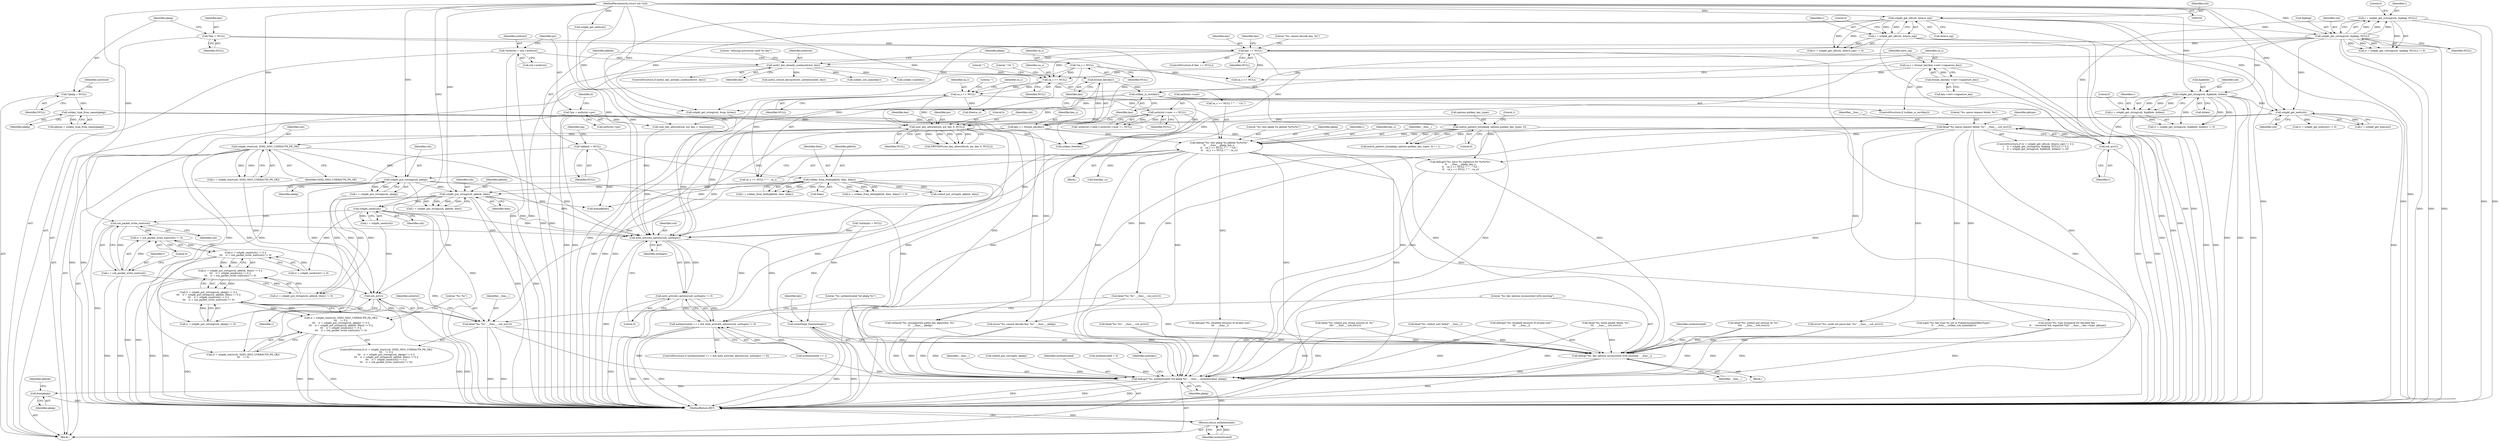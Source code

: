 digraph "0_src_779974d35b4859c07bc3cb8a12c74b43b0a7d1e0_1@pointer" {
"1000648" [label="(Call,ssh_packet_write_wait(ssh))"];
"1000642" [label="(Call,sshpkt_send(ssh))"];
"1000633" [label="(Call,sshpkt_put_string(ssh, pkblob, blen))"];
"1000625" [label="(Call,sshpkt_put_cstring(ssh, pkalg))"];
"1000617" [label="(Call,sshpkt_start(ssh, SSH2_MSG_USERAUTH_PK_OK))"];
"1000605" [label="(Call,user_key_allowed(ssh, pw, key, 0, NULL))"];
"1000579" [label="(Call,sshpkt_get_end(ssh))"];
"1000188" [label="(Call,sshpkt_get_string(ssh, &pkblob, &blen))"];
"1000179" [label="(Call,sshpkt_get_cstring(ssh, &pkalg, NULL))"];
"1000170" [label="(Call,sshpkt_get_u8(ssh, &have_sig))"];
"1000106" [label="(MethodParameterIn,struct ssh *ssh)"];
"1000115" [label="(Call,*pw = authctxt->pw)"];
"1000306" [label="(Call,sshkey_is_cert(key))"];
"1000303" [label="(Call,format_key(key))"];
"1000276" [label="(Call,auth2_key_already_used(authctxt, key))"];
"1000109" [label="(Call,*authctxt = ssh->authctxt)"];
"1000232" [label="(Call,key == NULL)"];
"1000125" [label="(Call,*key = NULL)"];
"1000593" [label="(Call,authctxt->user == NULL)"];
"1000570" [label="(Call,ca_s == NULL)"];
"1000564" [label="(Call,ca_s == NULL)"];
"1000308" [label="(Call,ca_s = format_key(key->cert->signature_key))"];
"1000310" [label="(Call,format_key(key->cert->signature_key))"];
"1000141" [label="(Call,*ca_s = NULL)"];
"1000558" [label="(Call,debug(\"%s: test pkalg %s pkblob %s%s%s\",\n\t\t    __func__, pkalg, key_s,\n\t\t    ca_s == NULL ? \"\" : \" CA \",\n\t\t    ca_s == NULL ? \"\" : ca_s))"];
"1000195" [label="(Call,fatal(\"%s: parse request failed: %s\", __func__, ssh_err(r)))"];
"1000198" [label="(Call,ssh_err(r))"];
"1000177" [label="(Call,r = sshpkt_get_cstring(ssh, &pkalg, NULL))"];
"1000186" [label="(Call,r = sshpkt_get_string(ssh, &pkblob, &blen))"];
"1000168" [label="(Call,r = sshpkt_get_u8(ssh, &have_sig))"];
"1000287" [label="(Call,match_pattern_list(pkalg, options.pubkey_key_types, 0))"];
"1000202" [label="(Call,sshkey_type_from_name(pkalg))"];
"1000129" [label="(Call,*pkalg = NULL)"];
"1000301" [label="(Call,key_s = format_key(key))"];
"1000218" [label="(Call,sshkey_from_blob(pkblob, blen, &key))"];
"1000145" [label="(Call,*pkblob = NULL)"];
"1000645" [label="(Call,(r = ssh_packet_write_wait(ssh)) != 0)"];
"1000638" [label="(Call,(r = sshpkt_send(ssh)) != 0 ||\n\t\t\t    (r = ssh_packet_write_wait(ssh)) != 0)"];
"1000629" [label="(Call,(r = sshpkt_put_string(ssh, pkblob, blen)) != 0 ||\n\t\t\t    (r = sshpkt_send(ssh)) != 0 ||\n\t\t\t    (r = ssh_packet_write_wait(ssh)) != 0)"];
"1000621" [label="(Call,(r = sshpkt_put_cstring(ssh, pkalg)) != 0 ||\n\t\t\t    (r = sshpkt_put_string(ssh, pkblob, blen)) != 0 ||\n\t\t\t    (r = sshpkt_send(ssh)) != 0 ||\n\t\t\t    (r = ssh_packet_write_wait(ssh)) != 0)"];
"1000613" [label="(Call,(r = sshpkt_start(ssh, SSH2_MSG_USERAUTH_PK_OK))\n\t\t\t    != 0 ||\n\t\t\t    (r = sshpkt_put_cstring(ssh, pkalg)) != 0 ||\n\t\t\t    (r = sshpkt_put_string(ssh, pkblob, blen)) != 0 ||\n\t\t\t    (r = sshpkt_send(ssh)) != 0 ||\n\t\t\t    (r = ssh_packet_write_wait(ssh)) != 0)"];
"1000646" [label="(Call,r = ssh_packet_write_wait(ssh))"];
"1000654" [label="(Call,ssh_err(r))"];
"1000651" [label="(Call,fatal(\"%s: %s\", __func__, ssh_err(r)))"];
"1000673" [label="(Call,debug(\"%s: key options inconsistent with existing\", __func__))"];
"1000679" [label="(Call,debug2(\"%s: authenticated %d pkalg %s\", __func__, authenticated, pkalg))"];
"1000690" [label="(Call,free(pkalg))"];
"1000700" [label="(Return,return authenticated;)"];
"1000668" [label="(Call,auth_activate_options(ssh, authopts))"];
"1000667" [label="(Call,auth_activate_options(ssh, authopts) != 0)"];
"1000663" [label="(Call,authenticated == 1 && auth_activate_options(ssh, authopts) != 0)"];
"1000684" [label="(Call,sshauthopt_free(authopts))"];
"1000639" [label="(Call,(r = sshpkt_send(ssh)) != 0)"];
"1000195" [label="(Call,fatal(\"%s: parse request failed: %s\", __func__, ssh_err(r)))"];
"1000622" [label="(Call,(r = sshpkt_put_cstring(ssh, pkalg)) != 0)"];
"1000563" [label="(Call,ca_s == NULL ? \"\" : \" CA \")"];
"1000110" [label="(Identifier,authctxt)"];
"1000276" [label="(Call,auth2_key_already_used(authctxt, key))"];
"1000633" [label="(Call,sshpkt_put_string(ssh, pkblob, blen))"];
"1000225" [label="(Call,error(\"%s: could not parse key: %s\", __func__, ssh_err(r)))"];
"1000681" [label="(Identifier,__func__)"];
"1000172" [label="(Call,&have_sig)"];
"1000615" [label="(Call,r = sshpkt_start(ssh, SSH2_MSG_USERAUTH_PK_OK))"];
"1000281" [label="(Literal,\"refusing previously-used %s key\")"];
"1000649" [label="(Identifier,ssh)"];
"1000178" [label="(Identifier,r)"];
"1000604" [label="(Call,PRIVSEP(user_key_allowed(ssh, pw, key, 0, NULL)))"];
"1000234" [label="(Identifier,NULL)"];
"1000130" [label="(Identifier,pkalg)"];
"1000489" [label="(Call,sshbuf_put_cstring(b, pkalg))"];
"1000180" [label="(Identifier,ssh)"];
"1000653" [label="(Identifier,__func__)"];
"1000196" [label="(Literal,\"%s: parse request failed: %s\")"];
"1000248" [label="(Call,error(\"%s: type mismatch for decoded key \"\n\t\t    \"(received %d, expected %d)\", __func__, key->type, pktype))"];
"1000162" [label="(Call,*authopts = NULL)"];
"1000351" [label="(Call,sshpkt_get_end(ssh))"];
"1000116" [label="(Identifier,pw)"];
"1000122" [label="(Identifier,b)"];
"1000194" [label="(Literal,0)"];
"1000580" [label="(Identifier,ssh)"];
"1000176" [label="(Call,(r = sshpkt_get_cstring(ssh, &pkalg, NULL)) != 0)"];
"1000198" [label="(Call,ssh_err(r))"];
"1000634" [label="(Identifier,ssh)"];
"1000131" [label="(Identifier,NULL)"];
"1000567" [label="(Literal,\"\")"];
"1000571" [label="(Identifier,ca_s)"];
"1000215" [label="(Call,(r = sshkey_from_blob(pkblob, blen, &key)) != 0)"];
"1000568" [label="(Literal,\" CA \")"];
"1000694" [label="(Call,free(key_s))"];
"1000150" [label="(Identifier,sig)"];
"1000417" [label="(Call,debug2(\"%s: disabled because of invalid user\",\n\t\t\t    __func__))"];
"1000558" [label="(Call,debug(\"%s: test pkalg %s pkblob %s%s%s\",\n\t\t    __func__, pkalg, key_s,\n\t\t    ca_s == NULL ? \"\" : \" CA \",\n\t\t    ca_s == NULL ? \"\" : ca_s))"];
"1000188" [label="(Call,sshpkt_get_string(ssh, &pkblob, &blen))"];
"1000579" [label="(Call,sshpkt_get_end(ssh))"];
"1000181" [label="(Call,&pkalg)"];
"1000618" [label="(Identifier,ssh)"];
"1000311" [label="(Call,key->cert->signature_key)"];
"1000654" [label="(Call,ssh_err(r))"];
"1000384" [label="(Call,fatal(\"%s: sshbuf_put session id: %s\",\n\t\t\t\t    __func__, ssh_err(r)))"];
"1000275" [label="(ControlStructure,if (auth2_key_already_used(authctxt, key)))"];
"1000700" [label="(Return,return authenticated;)"];
"1000692" [label="(Call,free(pkblob))"];
"1000627" [label="(Identifier,pkalg)"];
"1000165" [label="(ControlStructure,if ((r = sshpkt_get_u8(ssh, &have_sig)) != 0 ||\n \t    (r = sshpkt_get_cstring(ssh, &pkalg, NULL)) != 0 ||\n \t    (r = sshpkt_get_string(ssh, &pkblob, &blen)) != 0))"];
"1000594" [label="(Call,authctxt->user)"];
"1000309" [label="(Identifier,ca_s)"];
"1000559" [label="(Literal,\"%s: test pkalg %s pkblob %s%s%s\")"];
"1000683" [label="(Identifier,pkalg)"];
"1000289" [label="(Call,options.pubkey_key_types)"];
"1000561" [label="(Identifier,pkalg)"];
"1000651" [label="(Call,fatal(\"%s: %s\", __func__, ssh_err(r)))"];
"1000687" [label="(Identifier,key)"];
"1000126" [label="(Identifier,key)"];
"1000588" [label="(Call,!authctxt->valid || authctxt->user == NULL)"];
"1000496" [label="(Call,sshbuf_put_string(b, pkblob, blen))"];
"1000216" [label="(Call,r = sshkey_from_blob(pkblob, blen, &key))"];
"1000574" [label="(Identifier,ca_s)"];
"1000107" [label="(Block,)"];
"1000147" [label="(Identifier,NULL)"];
"1000682" [label="(Identifier,authenticated)"];
"1000676" [label="(Call,authenticated = 0)"];
"1000664" [label="(Call,authenticated == 1)"];
"1000636" [label="(Identifier,blen)"];
"1000690" [label="(Call,free(pkalg))"];
"1000319" [label="(Call,debug3(\"%s: have %s signature for %s%s%s\",\n\t\t    __func__, pkalg, key_s,\n\t\t    ca_s == NULL ? \"\" : \" CA \",\n\t\t    ca_s == NULL ? \"\" : ca_s))"];
"1000145" [label="(Call,*pkblob = NULL)"];
"1000106" [label="(MethodParameterIn,struct ssh *ssh)"];
"1000623" [label="(Call,r = sshpkt_put_cstring(ssh, pkalg))"];
"1000177" [label="(Call,r = sshpkt_get_cstring(ssh, &pkalg, NULL))"];
"1000146" [label="(Identifier,pkblob)"];
"1000115" [label="(Call,*pw = authctxt->pw)"];
"1000168" [label="(Call,r = sshpkt_get_u8(ssh, &have_sig))"];
"1000673" [label="(Call,debug(\"%s: key options inconsistent with existing\", __func__))"];
"1000702" [label="(MethodReturn,RET)"];
"1000220" [label="(Identifier,blen)"];
"1000593" [label="(Call,authctxt->user == NULL)"];
"1000304" [label="(Identifier,key)"];
"1000286" [label="(Call,match_pattern_list(pkalg, options.pubkey_key_types, 0) != 1)"];
"1000619" [label="(Identifier,SSH2_MSG_USERAUTH_PK_OK)"];
"1000111" [label="(Call,ssh->authctxt)"];
"1000655" [label="(Identifier,r)"];
"1000652" [label="(Literal,\"%s: %s\")"];
"1000606" [label="(Identifier,ssh)"];
"1000578" [label="(Identifier,r)"];
"1000203" [label="(Identifier,pkalg)"];
"1000668" [label="(Call,auth_activate_options(ssh, authopts))"];
"1000576" [label="(Call,(r = sshpkt_get_end(ssh)) != 0)"];
"1000613" [label="(Call,(r = sshpkt_start(ssh, SSH2_MSG_USERAUTH_PK_OK))\n\t\t\t    != 0 ||\n\t\t\t    (r = sshpkt_put_cstring(ssh, pkalg)) != 0 ||\n\t\t\t    (r = sshpkt_put_string(ssh, pkblob, blen)) != 0 ||\n\t\t\t    (r = sshpkt_send(ssh)) != 0 ||\n\t\t\t    (r = ssh_packet_write_wait(ssh)) != 0)"];
"1000125" [label="(Call,*key = NULL)"];
"1000295" [label="(Call,logit(\"%s: key type %s not in PubkeyAcceptedKeyTypes\",\n\t\t    __func__, sshkey_ssh_name(key)))"];
"1000612" [label="(ControlStructure,if ((r = sshpkt_start(ssh, SSH2_MSG_USERAUTH_PK_OK))\n\t\t\t    != 0 ||\n\t\t\t    (r = sshpkt_put_cstring(ssh, pkalg)) != 0 ||\n\t\t\t    (r = sshpkt_put_string(ssh, pkblob, blen)) != 0 ||\n\t\t\t    (r = sshpkt_send(ssh)) != 0 ||\n\t\t\t    (r = ssh_packet_write_wait(ssh)) != 0))"];
"1000608" [label="(Identifier,key)"];
"1000685" [label="(Identifier,authopts)"];
"1000192" [label="(Call,&blen)"];
"1000278" [label="(Identifier,key)"];
"1000614" [label="(Call,(r = sshpkt_start(ssh, SSH2_MSG_USERAUTH_PK_OK))\n\t\t\t    != 0)"];
"1000607" [label="(Identifier,pw)"];
"1000647" [label="(Identifier,r)"];
"1000650" [label="(Literal,0)"];
"1000597" [label="(Identifier,NULL)"];
"1000236" [label="(Call,error(\"%s: cannot decode key: %s\", __func__, pkalg))"];
"1000277" [label="(Identifier,authctxt)"];
"1000663" [label="(Call,authenticated == 1 && auth_activate_options(ssh, authopts) != 0)"];
"1000187" [label="(Identifier,r)"];
"1000701" [label="(Identifier,authenticated)"];
"1000617" [label="(Call,sshpkt_start(ssh, SSH2_MSG_USERAUTH_PK_OK))"];
"1000640" [label="(Call,r = sshpkt_send(ssh))"];
"1000233" [label="(Identifier,key)"];
"1000569" [label="(Call,ca_s == NULL ? \"\" : ca_s)"];
"1000282" [label="(Call,sshkey_type(key))"];
"1000557" [label="(Block,)"];
"1000667" [label="(Call,auth_activate_options(ssh, authopts) != 0)"];
"1000675" [label="(Identifier,__func__)"];
"1000305" [label="(ControlStructure,if (sshkey_is_cert(key)))"];
"1000292" [label="(Literal,0)"];
"1000232" [label="(Call,key == NULL)"];
"1000219" [label="(Identifier,pkblob)"];
"1000218" [label="(Call,sshkey_from_blob(pkblob, blen, &key))"];
"1000582" [label="(Call,fatal(\"%s: %s\", __func__, ssh_err(r)))"];
"1000221" [label="(Call,&key)"];
"1000672" [label="(Block,)"];
"1000365" [label="(Call,fatal(\"%s: sshbuf_new failed\", __func__))"];
"1000645" [label="(Call,(r = ssh_packet_write_wait(ssh)) != 0)"];
"1000686" [label="(Call,sshkey_free(key))"];
"1000171" [label="(Identifier,ssh)"];
"1000629" [label="(Call,(r = sshpkt_put_string(ssh, pkblob, blen)) != 0 ||\n\t\t\t    (r = sshpkt_send(ssh)) != 0 ||\n\t\t\t    (r = ssh_packet_write_wait(ssh)) != 0)"];
"1000325" [label="(Call,ca_s == NULL)"];
"1000129" [label="(Call,*pkalg = NULL)"];
"1000308" [label="(Call,ca_s = format_key(key->cert->signature_key))"];
"1000577" [label="(Call,r = sshpkt_get_end(ssh))"];
"1000209" [label="(Call,verbose(\"%s: unsupported public key algorithm: %s\",\n\t\t    __func__, pkalg))"];
"1000200" [label="(Call,pktype = sshkey_type_from_name(pkalg))"];
"1000307" [label="(Identifier,key)"];
"1000197" [label="(Identifier,__func__)"];
"1000630" [label="(Call,(r = sshpkt_put_string(ssh, pkblob, blen)) != 0)"];
"1000662" [label="(ControlStructure,if (authenticated == 1 && auth_activate_options(ssh, authopts) != 0))"];
"1000184" [label="(Literal,0)"];
"1000244" [label="(Identifier,key)"];
"1000117" [label="(Call,authctxt->pw)"];
"1000625" [label="(Call,sshpkt_put_cstring(ssh, pkalg))"];
"1000638" [label="(Call,(r = sshpkt_send(ssh)) != 0 ||\n\t\t\t    (r = ssh_packet_write_wait(ssh)) != 0)"];
"1000643" [label="(Identifier,ssh)"];
"1000631" [label="(Call,r = sshpkt_put_string(ssh, pkblob, blen))"];
"1000341" [label="(Call,sshpkt_get_string(ssh, &sig, &slen))"];
"1000143" [label="(Identifier,NULL)"];
"1000170" [label="(Call,sshpkt_get_u8(ssh, &have_sig))"];
"1000186" [label="(Call,r = sshpkt_get_string(ssh, &pkblob, &blen))"];
"1000293" [label="(Literal,1)"];
"1000570" [label="(Call,ca_s == NULL)"];
"1000190" [label="(Call,&pkblob)"];
"1000626" [label="(Identifier,ssh)"];
"1000562" [label="(Identifier,key_s)"];
"1000306" [label="(Call,sshkey_is_cert(key))"];
"1000301" [label="(Call,key_s = format_key(key))"];
"1000646" [label="(Call,r = ssh_packet_write_wait(ssh))"];
"1000185" [label="(Call,(r = sshpkt_get_string(ssh, &pkblob, &blen)) != 0)"];
"1000565" [label="(Identifier,ca_s)"];
"1000354" [label="(Call,fatal(\"%s: %s\", __func__, ssh_err(r)))"];
"1000693" [label="(Identifier,pkblob)"];
"1000674" [label="(Literal,\"%s: key options inconsistent with existing\")"];
"1000677" [label="(Identifier,authenticated)"];
"1000179" [label="(Call,sshpkt_get_cstring(ssh, &pkalg, NULL))"];
"1000670" [label="(Identifier,authopts)"];
"1000610" [label="(Identifier,NULL)"];
"1000183" [label="(Identifier,NULL)"];
"1000317" [label="(Identifier,have_sig)"];
"1000552" [label="(Call,auth2_record_key(authctxt, authenticated, key))"];
"1000231" [label="(ControlStructure,if (key == NULL))"];
"1000671" [label="(Literal,0)"];
"1000201" [label="(Identifier,pktype)"];
"1000298" [label="(Call,sshkey_ssh_name(key))"];
"1000310" [label="(Call,format_key(key->cert->signature_key))"];
"1000303" [label="(Call,format_key(key))"];
"1000202" [label="(Call,sshkey_type_from_name(pkalg))"];
"1000566" [label="(Identifier,NULL)"];
"1000169" [label="(Identifier,r)"];
"1000515" [label="(Call,user_key_allowed(ssh, pw, key, 1, &authopts))"];
"1000642" [label="(Call,sshpkt_send(ssh))"];
"1000199" [label="(Identifier,r)"];
"1000605" [label="(Call,user_key_allowed(ssh, pw, key, 0, NULL))"];
"1000609" [label="(Literal,0)"];
"1000572" [label="(Identifier,NULL)"];
"1000696" [label="(Call,free(ca_s))"];
"1000658" [label="(Identifier,authctxt)"];
"1000174" [label="(Literal,0)"];
"1000648" [label="(Call,ssh_packet_write_wait(ssh))"];
"1000679" [label="(Call,debug2(\"%s: authenticated %d pkalg %s\", __func__, authenticated, pkalg))"];
"1000573" [label="(Literal,\"\")"];
"1000560" [label="(Identifier,__func__)"];
"1000237" [label="(Literal,\"%s: cannot decode key: %s\")"];
"1000635" [label="(Identifier,pkblob)"];
"1000599" [label="(Call,debug2(\"%s: disabled because of invalid user\",\n\t\t\t    __func__))"];
"1000142" [label="(Identifier,ca_s)"];
"1000501" [label="(Call,fatal(\"%s: build packet failed: %s\",\n\t\t\t    __func__, ssh_err(r)))"];
"1000691" [label="(Identifier,pkalg)"];
"1000669" [label="(Identifier,ssh)"];
"1000684" [label="(Call,sshauthopt_free(authopts))"];
"1000127" [label="(Identifier,NULL)"];
"1000109" [label="(Call,*authctxt = ssh->authctxt)"];
"1000680" [label="(Literal,\"%s: authenticated %d pkalg %s\")"];
"1000141" [label="(Call,*ca_s = NULL)"];
"1000302" [label="(Identifier,key_s)"];
"1000621" [label="(Call,(r = sshpkt_put_cstring(ssh, pkalg)) != 0 ||\n\t\t\t    (r = sshpkt_put_string(ssh, pkblob, blen)) != 0 ||\n\t\t\t    (r = sshpkt_send(ssh)) != 0 ||\n\t\t\t    (r = ssh_packet_write_wait(ssh)) != 0)"];
"1000564" [label="(Call,ca_s == NULL)"];
"1000189" [label="(Identifier,ssh)"];
"1000287" [label="(Call,match_pattern_list(pkalg, options.pubkey_key_types, 0))"];
"1000167" [label="(Call,(r = sshpkt_get_u8(ssh, &have_sig)) != 0)"];
"1000400" [label="(Call,fatal(\"%s: sshbuf_put_string session id: %s\",\n \t\t\t\t    __func__, ssh_err(r)))"];
"1000288" [label="(Identifier,pkalg)"];
"1000134" [label="(Identifier,userstyle)"];
"1000648" -> "1000646"  [label="AST: "];
"1000648" -> "1000649"  [label="CFG: "];
"1000649" -> "1000648"  [label="AST: "];
"1000646" -> "1000648"  [label="CFG: "];
"1000648" -> "1000702"  [label="DDG: "];
"1000648" -> "1000645"  [label="DDG: "];
"1000648" -> "1000646"  [label="DDG: "];
"1000642" -> "1000648"  [label="DDG: "];
"1000106" -> "1000648"  [label="DDG: "];
"1000648" -> "1000668"  [label="DDG: "];
"1000642" -> "1000640"  [label="AST: "];
"1000642" -> "1000643"  [label="CFG: "];
"1000643" -> "1000642"  [label="AST: "];
"1000640" -> "1000642"  [label="CFG: "];
"1000642" -> "1000702"  [label="DDG: "];
"1000642" -> "1000639"  [label="DDG: "];
"1000642" -> "1000640"  [label="DDG: "];
"1000633" -> "1000642"  [label="DDG: "];
"1000106" -> "1000642"  [label="DDG: "];
"1000642" -> "1000668"  [label="DDG: "];
"1000633" -> "1000631"  [label="AST: "];
"1000633" -> "1000636"  [label="CFG: "];
"1000634" -> "1000633"  [label="AST: "];
"1000635" -> "1000633"  [label="AST: "];
"1000636" -> "1000633"  [label="AST: "];
"1000631" -> "1000633"  [label="CFG: "];
"1000633" -> "1000702"  [label="DDG: "];
"1000633" -> "1000702"  [label="DDG: "];
"1000633" -> "1000630"  [label="DDG: "];
"1000633" -> "1000630"  [label="DDG: "];
"1000633" -> "1000630"  [label="DDG: "];
"1000633" -> "1000631"  [label="DDG: "];
"1000633" -> "1000631"  [label="DDG: "];
"1000633" -> "1000631"  [label="DDG: "];
"1000625" -> "1000633"  [label="DDG: "];
"1000106" -> "1000633"  [label="DDG: "];
"1000218" -> "1000633"  [label="DDG: "];
"1000218" -> "1000633"  [label="DDG: "];
"1000633" -> "1000668"  [label="DDG: "];
"1000633" -> "1000692"  [label="DDG: "];
"1000625" -> "1000623"  [label="AST: "];
"1000625" -> "1000627"  [label="CFG: "];
"1000626" -> "1000625"  [label="AST: "];
"1000627" -> "1000625"  [label="AST: "];
"1000623" -> "1000625"  [label="CFG: "];
"1000625" -> "1000702"  [label="DDG: "];
"1000625" -> "1000622"  [label="DDG: "];
"1000625" -> "1000622"  [label="DDG: "];
"1000625" -> "1000623"  [label="DDG: "];
"1000625" -> "1000623"  [label="DDG: "];
"1000617" -> "1000625"  [label="DDG: "];
"1000106" -> "1000625"  [label="DDG: "];
"1000558" -> "1000625"  [label="DDG: "];
"1000625" -> "1000668"  [label="DDG: "];
"1000625" -> "1000679"  [label="DDG: "];
"1000617" -> "1000615"  [label="AST: "];
"1000617" -> "1000619"  [label="CFG: "];
"1000618" -> "1000617"  [label="AST: "];
"1000619" -> "1000617"  [label="AST: "];
"1000615" -> "1000617"  [label="CFG: "];
"1000617" -> "1000702"  [label="DDG: "];
"1000617" -> "1000702"  [label="DDG: "];
"1000617" -> "1000614"  [label="DDG: "];
"1000617" -> "1000614"  [label="DDG: "];
"1000617" -> "1000615"  [label="DDG: "];
"1000617" -> "1000615"  [label="DDG: "];
"1000605" -> "1000617"  [label="DDG: "];
"1000106" -> "1000617"  [label="DDG: "];
"1000617" -> "1000668"  [label="DDG: "];
"1000605" -> "1000604"  [label="AST: "];
"1000605" -> "1000610"  [label="CFG: "];
"1000606" -> "1000605"  [label="AST: "];
"1000607" -> "1000605"  [label="AST: "];
"1000608" -> "1000605"  [label="AST: "];
"1000609" -> "1000605"  [label="AST: "];
"1000610" -> "1000605"  [label="AST: "];
"1000604" -> "1000605"  [label="CFG: "];
"1000605" -> "1000702"  [label="DDG: "];
"1000605" -> "1000702"  [label="DDG: "];
"1000605" -> "1000702"  [label="DDG: "];
"1000605" -> "1000604"  [label="DDG: "];
"1000605" -> "1000604"  [label="DDG: "];
"1000605" -> "1000604"  [label="DDG: "];
"1000605" -> "1000604"  [label="DDG: "];
"1000605" -> "1000604"  [label="DDG: "];
"1000579" -> "1000605"  [label="DDG: "];
"1000106" -> "1000605"  [label="DDG: "];
"1000115" -> "1000605"  [label="DDG: "];
"1000306" -> "1000605"  [label="DDG: "];
"1000593" -> "1000605"  [label="DDG: "];
"1000570" -> "1000605"  [label="DDG: "];
"1000605" -> "1000668"  [label="DDG: "];
"1000605" -> "1000686"  [label="DDG: "];
"1000579" -> "1000577"  [label="AST: "];
"1000579" -> "1000580"  [label="CFG: "];
"1000580" -> "1000579"  [label="AST: "];
"1000577" -> "1000579"  [label="CFG: "];
"1000579" -> "1000702"  [label="DDG: "];
"1000579" -> "1000576"  [label="DDG: "];
"1000579" -> "1000577"  [label="DDG: "];
"1000188" -> "1000579"  [label="DDG: "];
"1000179" -> "1000579"  [label="DDG: "];
"1000170" -> "1000579"  [label="DDG: "];
"1000106" -> "1000579"  [label="DDG: "];
"1000579" -> "1000668"  [label="DDG: "];
"1000188" -> "1000186"  [label="AST: "];
"1000188" -> "1000192"  [label="CFG: "];
"1000189" -> "1000188"  [label="AST: "];
"1000190" -> "1000188"  [label="AST: "];
"1000192" -> "1000188"  [label="AST: "];
"1000186" -> "1000188"  [label="CFG: "];
"1000188" -> "1000702"  [label="DDG: "];
"1000188" -> "1000702"  [label="DDG: "];
"1000188" -> "1000702"  [label="DDG: "];
"1000188" -> "1000185"  [label="DDG: "];
"1000188" -> "1000185"  [label="DDG: "];
"1000188" -> "1000185"  [label="DDG: "];
"1000188" -> "1000186"  [label="DDG: "];
"1000188" -> "1000186"  [label="DDG: "];
"1000188" -> "1000186"  [label="DDG: "];
"1000179" -> "1000188"  [label="DDG: "];
"1000106" -> "1000188"  [label="DDG: "];
"1000188" -> "1000341"  [label="DDG: "];
"1000188" -> "1000668"  [label="DDG: "];
"1000179" -> "1000177"  [label="AST: "];
"1000179" -> "1000183"  [label="CFG: "];
"1000180" -> "1000179"  [label="AST: "];
"1000181" -> "1000179"  [label="AST: "];
"1000183" -> "1000179"  [label="AST: "];
"1000177" -> "1000179"  [label="CFG: "];
"1000179" -> "1000702"  [label="DDG: "];
"1000179" -> "1000702"  [label="DDG: "];
"1000179" -> "1000702"  [label="DDG: "];
"1000179" -> "1000176"  [label="DDG: "];
"1000179" -> "1000176"  [label="DDG: "];
"1000179" -> "1000176"  [label="DDG: "];
"1000179" -> "1000177"  [label="DDG: "];
"1000179" -> "1000177"  [label="DDG: "];
"1000179" -> "1000177"  [label="DDG: "];
"1000170" -> "1000179"  [label="DDG: "];
"1000106" -> "1000179"  [label="DDG: "];
"1000179" -> "1000232"  [label="DDG: "];
"1000179" -> "1000341"  [label="DDG: "];
"1000179" -> "1000668"  [label="DDG: "];
"1000170" -> "1000168"  [label="AST: "];
"1000170" -> "1000172"  [label="CFG: "];
"1000171" -> "1000170"  [label="AST: "];
"1000172" -> "1000170"  [label="AST: "];
"1000168" -> "1000170"  [label="CFG: "];
"1000170" -> "1000702"  [label="DDG: "];
"1000170" -> "1000702"  [label="DDG: "];
"1000170" -> "1000167"  [label="DDG: "];
"1000170" -> "1000167"  [label="DDG: "];
"1000170" -> "1000168"  [label="DDG: "];
"1000170" -> "1000168"  [label="DDG: "];
"1000106" -> "1000170"  [label="DDG: "];
"1000170" -> "1000341"  [label="DDG: "];
"1000170" -> "1000668"  [label="DDG: "];
"1000106" -> "1000105"  [label="AST: "];
"1000106" -> "1000702"  [label="DDG: "];
"1000106" -> "1000341"  [label="DDG: "];
"1000106" -> "1000351"  [label="DDG: "];
"1000106" -> "1000515"  [label="DDG: "];
"1000106" -> "1000668"  [label="DDG: "];
"1000115" -> "1000107"  [label="AST: "];
"1000115" -> "1000117"  [label="CFG: "];
"1000116" -> "1000115"  [label="AST: "];
"1000117" -> "1000115"  [label="AST: "];
"1000122" -> "1000115"  [label="CFG: "];
"1000115" -> "1000702"  [label="DDG: "];
"1000115" -> "1000702"  [label="DDG: "];
"1000115" -> "1000515"  [label="DDG: "];
"1000306" -> "1000305"  [label="AST: "];
"1000306" -> "1000307"  [label="CFG: "];
"1000307" -> "1000306"  [label="AST: "];
"1000309" -> "1000306"  [label="CFG: "];
"1000317" -> "1000306"  [label="CFG: "];
"1000306" -> "1000702"  [label="DDG: "];
"1000303" -> "1000306"  [label="DDG: "];
"1000306" -> "1000515"  [label="DDG: "];
"1000306" -> "1000686"  [label="DDG: "];
"1000303" -> "1000301"  [label="AST: "];
"1000303" -> "1000304"  [label="CFG: "];
"1000304" -> "1000303"  [label="AST: "];
"1000301" -> "1000303"  [label="CFG: "];
"1000303" -> "1000301"  [label="DDG: "];
"1000276" -> "1000303"  [label="DDG: "];
"1000276" -> "1000275"  [label="AST: "];
"1000276" -> "1000278"  [label="CFG: "];
"1000277" -> "1000276"  [label="AST: "];
"1000278" -> "1000276"  [label="AST: "];
"1000281" -> "1000276"  [label="CFG: "];
"1000288" -> "1000276"  [label="CFG: "];
"1000276" -> "1000702"  [label="DDG: "];
"1000276" -> "1000702"  [label="DDG: "];
"1000109" -> "1000276"  [label="DDG: "];
"1000232" -> "1000276"  [label="DDG: "];
"1000276" -> "1000282"  [label="DDG: "];
"1000276" -> "1000298"  [label="DDG: "];
"1000276" -> "1000552"  [label="DDG: "];
"1000109" -> "1000107"  [label="AST: "];
"1000109" -> "1000111"  [label="CFG: "];
"1000110" -> "1000109"  [label="AST: "];
"1000111" -> "1000109"  [label="AST: "];
"1000116" -> "1000109"  [label="CFG: "];
"1000109" -> "1000702"  [label="DDG: "];
"1000109" -> "1000702"  [label="DDG: "];
"1000232" -> "1000231"  [label="AST: "];
"1000232" -> "1000234"  [label="CFG: "];
"1000233" -> "1000232"  [label="AST: "];
"1000234" -> "1000232"  [label="AST: "];
"1000237" -> "1000232"  [label="CFG: "];
"1000244" -> "1000232"  [label="CFG: "];
"1000232" -> "1000702"  [label="DDG: "];
"1000232" -> "1000702"  [label="DDG: "];
"1000125" -> "1000232"  [label="DDG: "];
"1000232" -> "1000325"  [label="DDG: "];
"1000232" -> "1000564"  [label="DDG: "];
"1000232" -> "1000686"  [label="DDG: "];
"1000125" -> "1000107"  [label="AST: "];
"1000125" -> "1000127"  [label="CFG: "];
"1000126" -> "1000125"  [label="AST: "];
"1000127" -> "1000125"  [label="AST: "];
"1000130" -> "1000125"  [label="CFG: "];
"1000125" -> "1000686"  [label="DDG: "];
"1000593" -> "1000588"  [label="AST: "];
"1000593" -> "1000597"  [label="CFG: "];
"1000594" -> "1000593"  [label="AST: "];
"1000597" -> "1000593"  [label="AST: "];
"1000588" -> "1000593"  [label="CFG: "];
"1000593" -> "1000702"  [label="DDG: "];
"1000593" -> "1000702"  [label="DDG: "];
"1000593" -> "1000588"  [label="DDG: "];
"1000593" -> "1000588"  [label="DDG: "];
"1000570" -> "1000593"  [label="DDG: "];
"1000570" -> "1000569"  [label="AST: "];
"1000570" -> "1000572"  [label="CFG: "];
"1000571" -> "1000570"  [label="AST: "];
"1000572" -> "1000570"  [label="AST: "];
"1000573" -> "1000570"  [label="CFG: "];
"1000574" -> "1000570"  [label="CFG: "];
"1000570" -> "1000702"  [label="DDG: "];
"1000570" -> "1000558"  [label="DDG: "];
"1000564" -> "1000570"  [label="DDG: "];
"1000564" -> "1000570"  [label="DDG: "];
"1000570" -> "1000569"  [label="DDG: "];
"1000570" -> "1000696"  [label="DDG: "];
"1000564" -> "1000563"  [label="AST: "];
"1000564" -> "1000566"  [label="CFG: "];
"1000565" -> "1000564"  [label="AST: "];
"1000566" -> "1000564"  [label="AST: "];
"1000567" -> "1000564"  [label="CFG: "];
"1000568" -> "1000564"  [label="CFG: "];
"1000308" -> "1000564"  [label="DDG: "];
"1000141" -> "1000564"  [label="DDG: "];
"1000308" -> "1000305"  [label="AST: "];
"1000308" -> "1000310"  [label="CFG: "];
"1000309" -> "1000308"  [label="AST: "];
"1000310" -> "1000308"  [label="AST: "];
"1000317" -> "1000308"  [label="CFG: "];
"1000308" -> "1000702"  [label="DDG: "];
"1000310" -> "1000308"  [label="DDG: "];
"1000308" -> "1000325"  [label="DDG: "];
"1000310" -> "1000311"  [label="CFG: "];
"1000311" -> "1000310"  [label="AST: "];
"1000310" -> "1000702"  [label="DDG: "];
"1000141" -> "1000107"  [label="AST: "];
"1000141" -> "1000143"  [label="CFG: "];
"1000142" -> "1000141"  [label="AST: "];
"1000143" -> "1000141"  [label="AST: "];
"1000146" -> "1000141"  [label="CFG: "];
"1000141" -> "1000325"  [label="DDG: "];
"1000141" -> "1000696"  [label="DDG: "];
"1000558" -> "1000557"  [label="AST: "];
"1000558" -> "1000569"  [label="CFG: "];
"1000559" -> "1000558"  [label="AST: "];
"1000560" -> "1000558"  [label="AST: "];
"1000561" -> "1000558"  [label="AST: "];
"1000562" -> "1000558"  [label="AST: "];
"1000563" -> "1000558"  [label="AST: "];
"1000569" -> "1000558"  [label="AST: "];
"1000578" -> "1000558"  [label="CFG: "];
"1000558" -> "1000702"  [label="DDG: "];
"1000558" -> "1000702"  [label="DDG: "];
"1000558" -> "1000702"  [label="DDG: "];
"1000195" -> "1000558"  [label="DDG: "];
"1000287" -> "1000558"  [label="DDG: "];
"1000301" -> "1000558"  [label="DDG: "];
"1000558" -> "1000582"  [label="DDG: "];
"1000558" -> "1000599"  [label="DDG: "];
"1000558" -> "1000651"  [label="DDG: "];
"1000558" -> "1000673"  [label="DDG: "];
"1000558" -> "1000679"  [label="DDG: "];
"1000558" -> "1000679"  [label="DDG: "];
"1000558" -> "1000694"  [label="DDG: "];
"1000195" -> "1000165"  [label="AST: "];
"1000195" -> "1000198"  [label="CFG: "];
"1000196" -> "1000195"  [label="AST: "];
"1000197" -> "1000195"  [label="AST: "];
"1000198" -> "1000195"  [label="AST: "];
"1000201" -> "1000195"  [label="CFG: "];
"1000195" -> "1000702"  [label="DDG: "];
"1000195" -> "1000702"  [label="DDG: "];
"1000198" -> "1000195"  [label="DDG: "];
"1000195" -> "1000209"  [label="DDG: "];
"1000195" -> "1000225"  [label="DDG: "];
"1000195" -> "1000236"  [label="DDG: "];
"1000195" -> "1000248"  [label="DDG: "];
"1000195" -> "1000295"  [label="DDG: "];
"1000195" -> "1000319"  [label="DDG: "];
"1000195" -> "1000673"  [label="DDG: "];
"1000195" -> "1000679"  [label="DDG: "];
"1000198" -> "1000199"  [label="CFG: "];
"1000199" -> "1000198"  [label="AST: "];
"1000198" -> "1000702"  [label="DDG: "];
"1000177" -> "1000198"  [label="DDG: "];
"1000186" -> "1000198"  [label="DDG: "];
"1000168" -> "1000198"  [label="DDG: "];
"1000177" -> "1000176"  [label="AST: "];
"1000178" -> "1000177"  [label="AST: "];
"1000184" -> "1000177"  [label="CFG: "];
"1000177" -> "1000702"  [label="DDG: "];
"1000177" -> "1000702"  [label="DDG: "];
"1000177" -> "1000176"  [label="DDG: "];
"1000186" -> "1000185"  [label="AST: "];
"1000187" -> "1000186"  [label="AST: "];
"1000194" -> "1000186"  [label="CFG: "];
"1000186" -> "1000702"  [label="DDG: "];
"1000186" -> "1000702"  [label="DDG: "];
"1000186" -> "1000185"  [label="DDG: "];
"1000168" -> "1000167"  [label="AST: "];
"1000169" -> "1000168"  [label="AST: "];
"1000174" -> "1000168"  [label="CFG: "];
"1000168" -> "1000702"  [label="DDG: "];
"1000168" -> "1000702"  [label="DDG: "];
"1000168" -> "1000167"  [label="DDG: "];
"1000287" -> "1000286"  [label="AST: "];
"1000287" -> "1000292"  [label="CFG: "];
"1000288" -> "1000287"  [label="AST: "];
"1000289" -> "1000287"  [label="AST: "];
"1000292" -> "1000287"  [label="AST: "];
"1000293" -> "1000287"  [label="CFG: "];
"1000287" -> "1000702"  [label="DDG: "];
"1000287" -> "1000286"  [label="DDG: "];
"1000287" -> "1000286"  [label="DDG: "];
"1000287" -> "1000286"  [label="DDG: "];
"1000202" -> "1000287"  [label="DDG: "];
"1000287" -> "1000319"  [label="DDG: "];
"1000287" -> "1000679"  [label="DDG: "];
"1000202" -> "1000200"  [label="AST: "];
"1000202" -> "1000203"  [label="CFG: "];
"1000203" -> "1000202"  [label="AST: "];
"1000200" -> "1000202"  [label="CFG: "];
"1000202" -> "1000200"  [label="DDG: "];
"1000129" -> "1000202"  [label="DDG: "];
"1000202" -> "1000209"  [label="DDG: "];
"1000202" -> "1000236"  [label="DDG: "];
"1000202" -> "1000679"  [label="DDG: "];
"1000129" -> "1000107"  [label="AST: "];
"1000129" -> "1000131"  [label="CFG: "];
"1000130" -> "1000129"  [label="AST: "];
"1000131" -> "1000129"  [label="AST: "];
"1000134" -> "1000129"  [label="CFG: "];
"1000301" -> "1000107"  [label="AST: "];
"1000302" -> "1000301"  [label="AST: "];
"1000307" -> "1000301"  [label="CFG: "];
"1000301" -> "1000702"  [label="DDG: "];
"1000301" -> "1000319"  [label="DDG: "];
"1000218" -> "1000216"  [label="AST: "];
"1000218" -> "1000221"  [label="CFG: "];
"1000219" -> "1000218"  [label="AST: "];
"1000220" -> "1000218"  [label="AST: "];
"1000221" -> "1000218"  [label="AST: "];
"1000216" -> "1000218"  [label="CFG: "];
"1000218" -> "1000702"  [label="DDG: "];
"1000218" -> "1000702"  [label="DDG: "];
"1000218" -> "1000215"  [label="DDG: "];
"1000218" -> "1000215"  [label="DDG: "];
"1000218" -> "1000215"  [label="DDG: "];
"1000218" -> "1000216"  [label="DDG: "];
"1000218" -> "1000216"  [label="DDG: "];
"1000218" -> "1000216"  [label="DDG: "];
"1000145" -> "1000218"  [label="DDG: "];
"1000218" -> "1000496"  [label="DDG: "];
"1000218" -> "1000496"  [label="DDG: "];
"1000218" -> "1000692"  [label="DDG: "];
"1000145" -> "1000107"  [label="AST: "];
"1000145" -> "1000147"  [label="CFG: "];
"1000146" -> "1000145"  [label="AST: "];
"1000147" -> "1000145"  [label="AST: "];
"1000150" -> "1000145"  [label="CFG: "];
"1000145" -> "1000692"  [label="DDG: "];
"1000645" -> "1000638"  [label="AST: "];
"1000645" -> "1000650"  [label="CFG: "];
"1000646" -> "1000645"  [label="AST: "];
"1000650" -> "1000645"  [label="AST: "];
"1000638" -> "1000645"  [label="CFG: "];
"1000645" -> "1000638"  [label="DDG: "];
"1000646" -> "1000645"  [label="DDG: "];
"1000638" -> "1000629"  [label="AST: "];
"1000638" -> "1000639"  [label="CFG: "];
"1000639" -> "1000638"  [label="AST: "];
"1000629" -> "1000638"  [label="CFG: "];
"1000638" -> "1000702"  [label="DDG: "];
"1000638" -> "1000702"  [label="DDG: "];
"1000638" -> "1000629"  [label="DDG: "];
"1000638" -> "1000629"  [label="DDG: "];
"1000639" -> "1000638"  [label="DDG: "];
"1000629" -> "1000621"  [label="AST: "];
"1000629" -> "1000630"  [label="CFG: "];
"1000630" -> "1000629"  [label="AST: "];
"1000621" -> "1000629"  [label="CFG: "];
"1000629" -> "1000702"  [label="DDG: "];
"1000629" -> "1000702"  [label="DDG: "];
"1000629" -> "1000621"  [label="DDG: "];
"1000629" -> "1000621"  [label="DDG: "];
"1000630" -> "1000629"  [label="DDG: "];
"1000621" -> "1000613"  [label="AST: "];
"1000621" -> "1000622"  [label="CFG: "];
"1000622" -> "1000621"  [label="AST: "];
"1000613" -> "1000621"  [label="CFG: "];
"1000621" -> "1000702"  [label="DDG: "];
"1000621" -> "1000702"  [label="DDG: "];
"1000621" -> "1000613"  [label="DDG: "];
"1000621" -> "1000613"  [label="DDG: "];
"1000622" -> "1000621"  [label="DDG: "];
"1000613" -> "1000612"  [label="AST: "];
"1000613" -> "1000614"  [label="CFG: "];
"1000614" -> "1000613"  [label="AST: "];
"1000652" -> "1000613"  [label="CFG: "];
"1000658" -> "1000613"  [label="CFG: "];
"1000613" -> "1000702"  [label="DDG: "];
"1000613" -> "1000702"  [label="DDG: "];
"1000613" -> "1000702"  [label="DDG: "];
"1000614" -> "1000613"  [label="DDG: "];
"1000647" -> "1000646"  [label="AST: "];
"1000650" -> "1000646"  [label="CFG: "];
"1000646" -> "1000702"  [label="DDG: "];
"1000646" -> "1000702"  [label="DDG: "];
"1000646" -> "1000654"  [label="DDG: "];
"1000654" -> "1000651"  [label="AST: "];
"1000654" -> "1000655"  [label="CFG: "];
"1000655" -> "1000654"  [label="AST: "];
"1000651" -> "1000654"  [label="CFG: "];
"1000654" -> "1000702"  [label="DDG: "];
"1000654" -> "1000651"  [label="DDG: "];
"1000640" -> "1000654"  [label="DDG: "];
"1000631" -> "1000654"  [label="DDG: "];
"1000615" -> "1000654"  [label="DDG: "];
"1000623" -> "1000654"  [label="DDG: "];
"1000651" -> "1000612"  [label="AST: "];
"1000652" -> "1000651"  [label="AST: "];
"1000653" -> "1000651"  [label="AST: "];
"1000658" -> "1000651"  [label="CFG: "];
"1000651" -> "1000702"  [label="DDG: "];
"1000651" -> "1000702"  [label="DDG: "];
"1000582" -> "1000651"  [label="DDG: "];
"1000651" -> "1000673"  [label="DDG: "];
"1000651" -> "1000679"  [label="DDG: "];
"1000673" -> "1000672"  [label="AST: "];
"1000673" -> "1000675"  [label="CFG: "];
"1000674" -> "1000673"  [label="AST: "];
"1000675" -> "1000673"  [label="AST: "];
"1000677" -> "1000673"  [label="CFG: "];
"1000673" -> "1000702"  [label="DDG: "];
"1000354" -> "1000673"  [label="DDG: "];
"1000225" -> "1000673"  [label="DDG: "];
"1000501" -> "1000673"  [label="DDG: "];
"1000582" -> "1000673"  [label="DDG: "];
"1000365" -> "1000673"  [label="DDG: "];
"1000295" -> "1000673"  [label="DDG: "];
"1000209" -> "1000673"  [label="DDG: "];
"1000417" -> "1000673"  [label="DDG: "];
"1000599" -> "1000673"  [label="DDG: "];
"1000236" -> "1000673"  [label="DDG: "];
"1000400" -> "1000673"  [label="DDG: "];
"1000384" -> "1000673"  [label="DDG: "];
"1000248" -> "1000673"  [label="DDG: "];
"1000319" -> "1000673"  [label="DDG: "];
"1000673" -> "1000679"  [label="DDG: "];
"1000679" -> "1000107"  [label="AST: "];
"1000679" -> "1000683"  [label="CFG: "];
"1000680" -> "1000679"  [label="AST: "];
"1000681" -> "1000679"  [label="AST: "];
"1000682" -> "1000679"  [label="AST: "];
"1000683" -> "1000679"  [label="AST: "];
"1000685" -> "1000679"  [label="CFG: "];
"1000679" -> "1000702"  [label="DDG: "];
"1000679" -> "1000702"  [label="DDG: "];
"1000679" -> "1000702"  [label="DDG: "];
"1000354" -> "1000679"  [label="DDG: "];
"1000225" -> "1000679"  [label="DDG: "];
"1000501" -> "1000679"  [label="DDG: "];
"1000582" -> "1000679"  [label="DDG: "];
"1000365" -> "1000679"  [label="DDG: "];
"1000295" -> "1000679"  [label="DDG: "];
"1000209" -> "1000679"  [label="DDG: "];
"1000209" -> "1000679"  [label="DDG: "];
"1000417" -> "1000679"  [label="DDG: "];
"1000599" -> "1000679"  [label="DDG: "];
"1000236" -> "1000679"  [label="DDG: "];
"1000236" -> "1000679"  [label="DDG: "];
"1000400" -> "1000679"  [label="DDG: "];
"1000384" -> "1000679"  [label="DDG: "];
"1000248" -> "1000679"  [label="DDG: "];
"1000319" -> "1000679"  [label="DDG: "];
"1000319" -> "1000679"  [label="DDG: "];
"1000676" -> "1000679"  [label="DDG: "];
"1000664" -> "1000679"  [label="DDG: "];
"1000489" -> "1000679"  [label="DDG: "];
"1000679" -> "1000690"  [label="DDG: "];
"1000679" -> "1000700"  [label="DDG: "];
"1000690" -> "1000107"  [label="AST: "];
"1000690" -> "1000691"  [label="CFG: "];
"1000691" -> "1000690"  [label="AST: "];
"1000693" -> "1000690"  [label="CFG: "];
"1000690" -> "1000702"  [label="DDG: "];
"1000700" -> "1000107"  [label="AST: "];
"1000700" -> "1000701"  [label="CFG: "];
"1000701" -> "1000700"  [label="AST: "];
"1000702" -> "1000700"  [label="CFG: "];
"1000700" -> "1000702"  [label="DDG: "];
"1000701" -> "1000700"  [label="DDG: "];
"1000668" -> "1000667"  [label="AST: "];
"1000668" -> "1000670"  [label="CFG: "];
"1000669" -> "1000668"  [label="AST: "];
"1000670" -> "1000668"  [label="AST: "];
"1000671" -> "1000668"  [label="CFG: "];
"1000668" -> "1000702"  [label="DDG: "];
"1000668" -> "1000667"  [label="DDG: "];
"1000668" -> "1000667"  [label="DDG: "];
"1000341" -> "1000668"  [label="DDG: "];
"1000351" -> "1000668"  [label="DDG: "];
"1000515" -> "1000668"  [label="DDG: "];
"1000162" -> "1000668"  [label="DDG: "];
"1000668" -> "1000684"  [label="DDG: "];
"1000667" -> "1000663"  [label="AST: "];
"1000667" -> "1000671"  [label="CFG: "];
"1000671" -> "1000667"  [label="AST: "];
"1000663" -> "1000667"  [label="CFG: "];
"1000667" -> "1000702"  [label="DDG: "];
"1000667" -> "1000663"  [label="DDG: "];
"1000667" -> "1000663"  [label="DDG: "];
"1000663" -> "1000662"  [label="AST: "];
"1000663" -> "1000664"  [label="CFG: "];
"1000664" -> "1000663"  [label="AST: "];
"1000674" -> "1000663"  [label="CFG: "];
"1000680" -> "1000663"  [label="CFG: "];
"1000663" -> "1000702"  [label="DDG: "];
"1000663" -> "1000702"  [label="DDG: "];
"1000663" -> "1000702"  [label="DDG: "];
"1000664" -> "1000663"  [label="DDG: "];
"1000664" -> "1000663"  [label="DDG: "];
"1000684" -> "1000107"  [label="AST: "];
"1000684" -> "1000685"  [label="CFG: "];
"1000685" -> "1000684"  [label="AST: "];
"1000687" -> "1000684"  [label="CFG: "];
"1000684" -> "1000702"  [label="DDG: "];
"1000684" -> "1000702"  [label="DDG: "];
"1000162" -> "1000684"  [label="DDG: "];
}
